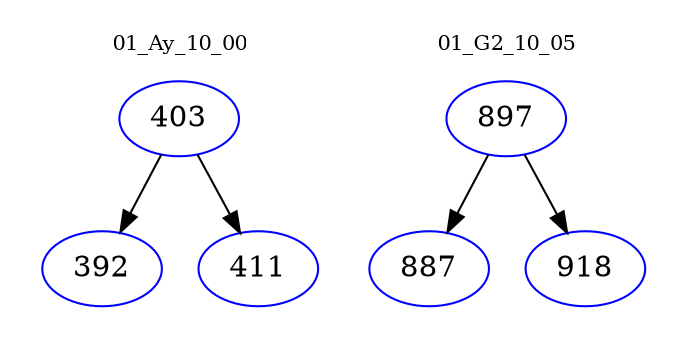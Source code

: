 digraph{
subgraph cluster_0 {
color = white
label = "01_Ay_10_00";
fontsize=10;
T0_403 [label="403", color="blue"]
T0_403 -> T0_392 [color="black"]
T0_392 [label="392", color="blue"]
T0_403 -> T0_411 [color="black"]
T0_411 [label="411", color="blue"]
}
subgraph cluster_1 {
color = white
label = "01_G2_10_05";
fontsize=10;
T1_897 [label="897", color="blue"]
T1_897 -> T1_887 [color="black"]
T1_887 [label="887", color="blue"]
T1_897 -> T1_918 [color="black"]
T1_918 [label="918", color="blue"]
}
}
